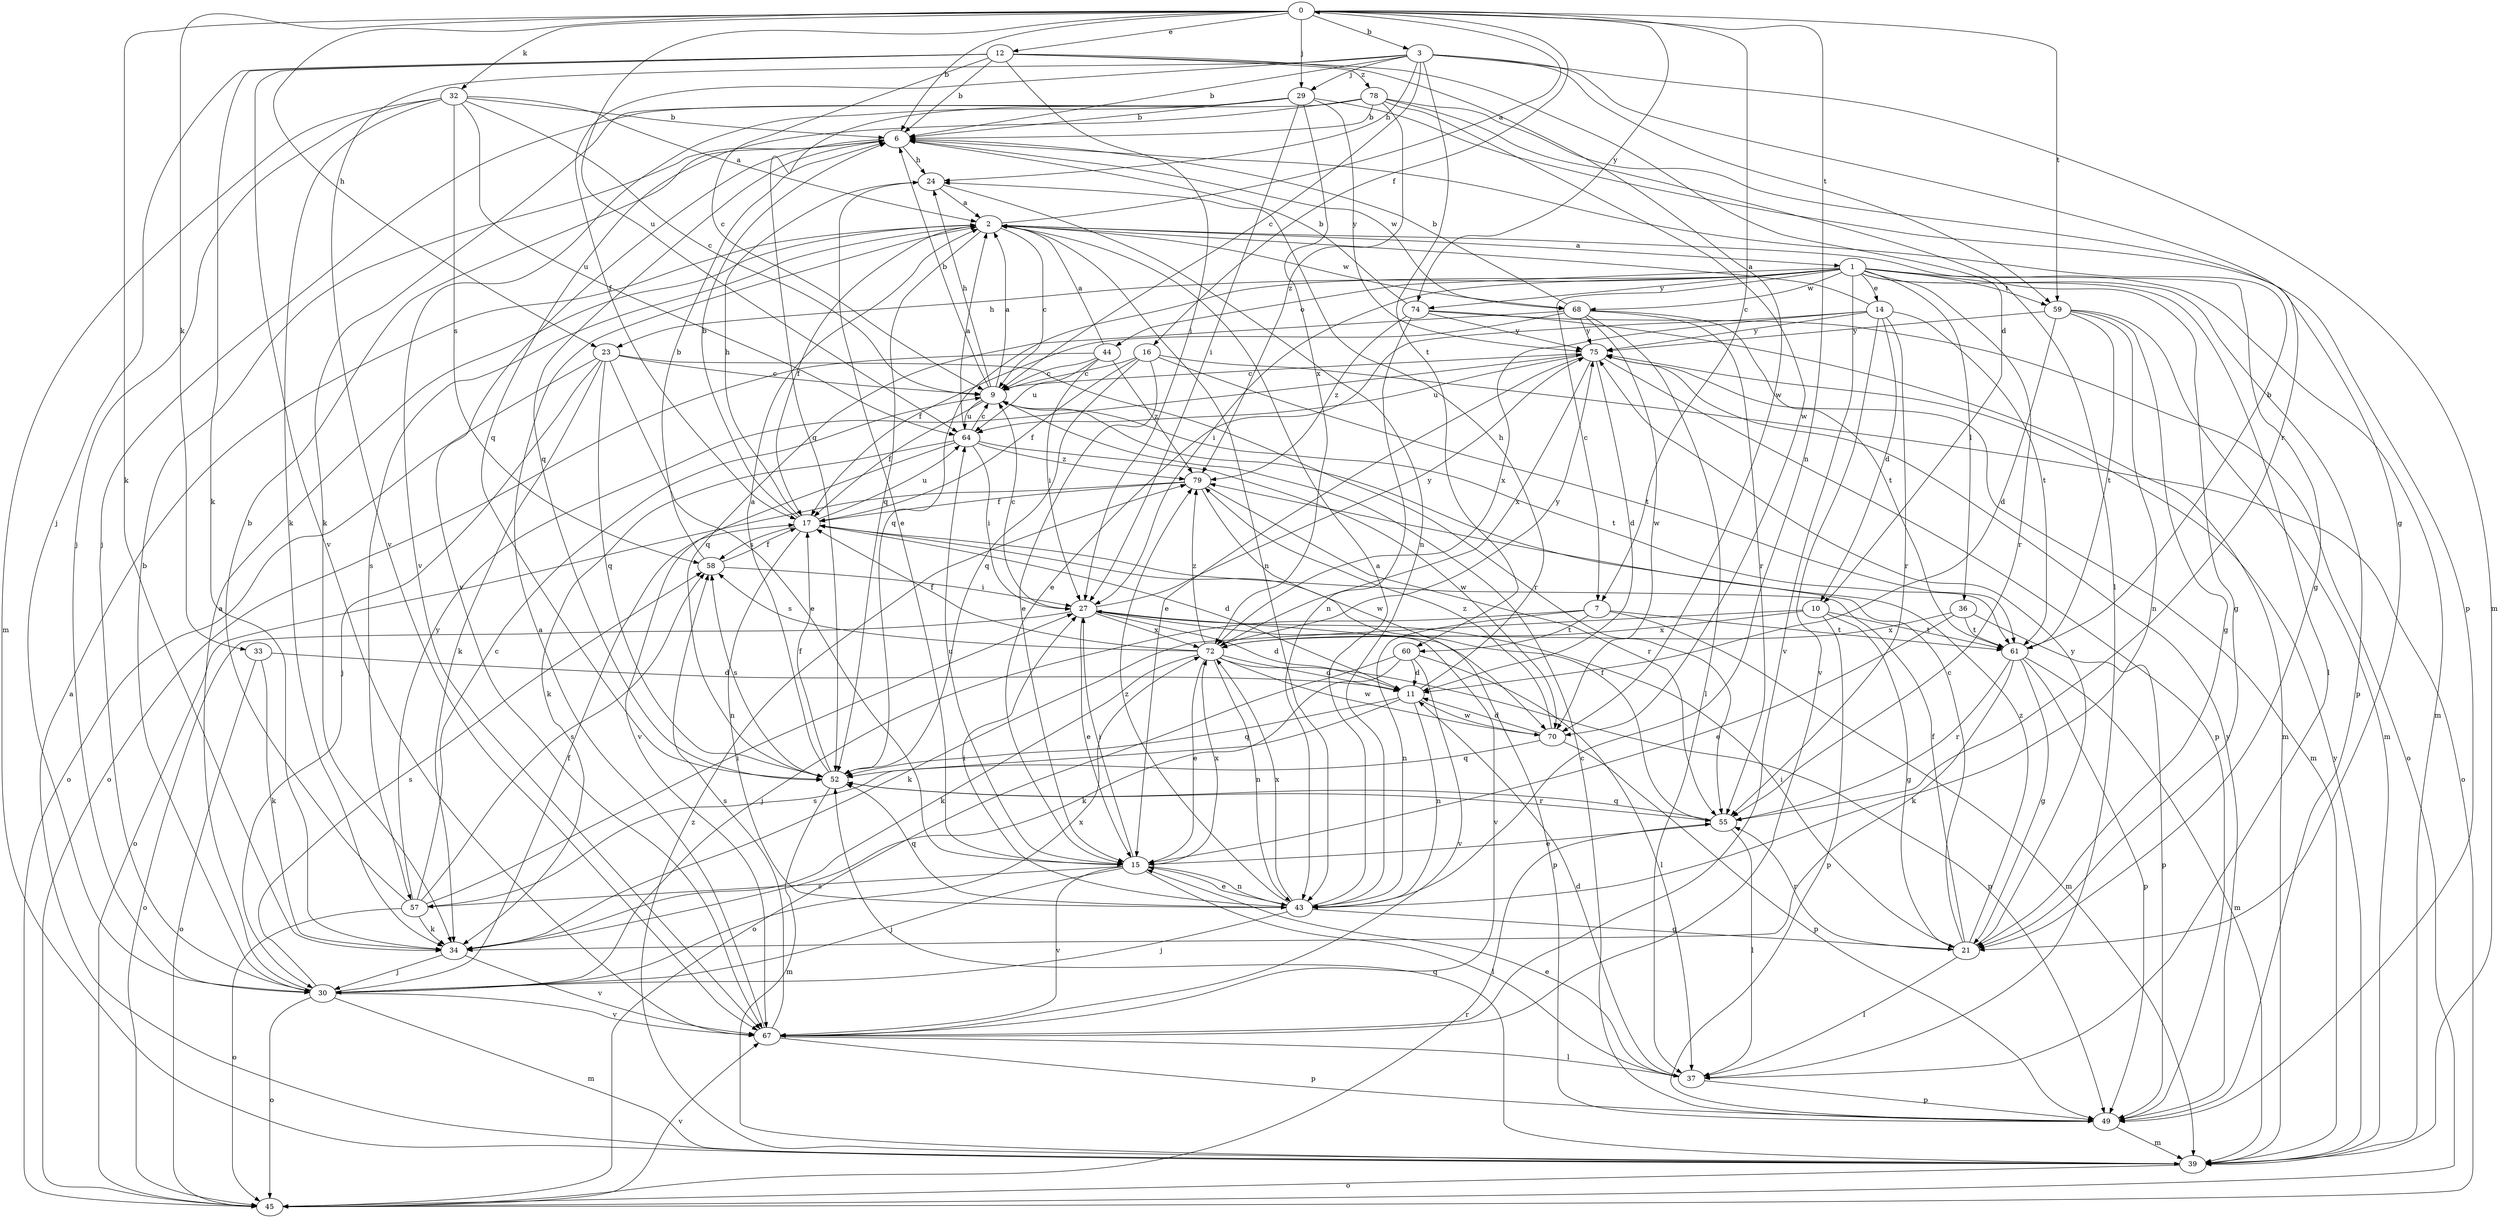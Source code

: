 strict digraph  {
0;
1;
2;
3;
6;
7;
9;
10;
11;
12;
14;
15;
16;
17;
21;
23;
24;
27;
29;
30;
32;
33;
34;
36;
37;
39;
43;
44;
45;
49;
52;
55;
57;
58;
59;
60;
61;
64;
67;
68;
70;
72;
74;
75;
78;
79;
0 -> 3  [label=b];
0 -> 6  [label=b];
0 -> 7  [label=c];
0 -> 12  [label=e];
0 -> 16  [label=f];
0 -> 23  [label=h];
0 -> 29  [label=j];
0 -> 32  [label=k];
0 -> 33  [label=k];
0 -> 34  [label=k];
0 -> 43  [label=n];
0 -> 59  [label=t];
0 -> 64  [label=u];
0 -> 74  [label=y];
1 -> 7  [label=c];
1 -> 14  [label=e];
1 -> 21  [label=g];
1 -> 23  [label=h];
1 -> 27  [label=i];
1 -> 36  [label=l];
1 -> 37  [label=l];
1 -> 39  [label=m];
1 -> 44  [label=o];
1 -> 49  [label=p];
1 -> 52  [label=q];
1 -> 55  [label=r];
1 -> 59  [label=t];
1 -> 67  [label=v];
1 -> 68  [label=w];
1 -> 74  [label=y];
2 -> 0  [label=a];
2 -> 1  [label=a];
2 -> 9  [label=c];
2 -> 17  [label=f];
2 -> 21  [label=g];
2 -> 43  [label=n];
2 -> 52  [label=q];
2 -> 57  [label=s];
2 -> 68  [label=w];
3 -> 6  [label=b];
3 -> 9  [label=c];
3 -> 17  [label=f];
3 -> 24  [label=h];
3 -> 29  [label=j];
3 -> 39  [label=m];
3 -> 55  [label=r];
3 -> 59  [label=t];
3 -> 60  [label=t];
3 -> 67  [label=v];
6 -> 24  [label=h];
6 -> 52  [label=q];
6 -> 67  [label=v];
6 -> 68  [label=w];
7 -> 30  [label=j];
7 -> 39  [label=m];
7 -> 43  [label=n];
7 -> 60  [label=t];
7 -> 61  [label=t];
9 -> 2  [label=a];
9 -> 6  [label=b];
9 -> 17  [label=f];
9 -> 24  [label=h];
9 -> 61  [label=t];
9 -> 64  [label=u];
10 -> 21  [label=g];
10 -> 34  [label=k];
10 -> 49  [label=p];
10 -> 61  [label=t];
10 -> 72  [label=x];
11 -> 24  [label=h];
11 -> 43  [label=n];
11 -> 52  [label=q];
11 -> 57  [label=s];
11 -> 70  [label=w];
12 -> 6  [label=b];
12 -> 9  [label=c];
12 -> 10  [label=d];
12 -> 27  [label=i];
12 -> 30  [label=j];
12 -> 34  [label=k];
12 -> 67  [label=v];
12 -> 70  [label=w];
12 -> 78  [label=z];
14 -> 2  [label=a];
14 -> 10  [label=d];
14 -> 15  [label=e];
14 -> 55  [label=r];
14 -> 61  [label=t];
14 -> 67  [label=v];
14 -> 72  [label=x];
14 -> 75  [label=y];
15 -> 27  [label=i];
15 -> 30  [label=j];
15 -> 37  [label=l];
15 -> 43  [label=n];
15 -> 57  [label=s];
15 -> 64  [label=u];
15 -> 67  [label=v];
15 -> 72  [label=x];
16 -> 9  [label=c];
16 -> 15  [label=e];
16 -> 17  [label=f];
16 -> 45  [label=o];
16 -> 52  [label=q];
16 -> 61  [label=t];
17 -> 6  [label=b];
17 -> 11  [label=d];
17 -> 24  [label=h];
17 -> 43  [label=n];
17 -> 58  [label=s];
17 -> 64  [label=u];
21 -> 9  [label=c];
21 -> 17  [label=f];
21 -> 27  [label=i];
21 -> 37  [label=l];
21 -> 55  [label=r];
21 -> 75  [label=y];
21 -> 79  [label=z];
23 -> 9  [label=c];
23 -> 15  [label=e];
23 -> 30  [label=j];
23 -> 34  [label=k];
23 -> 45  [label=o];
23 -> 52  [label=q];
23 -> 55  [label=r];
24 -> 2  [label=a];
24 -> 15  [label=e];
24 -> 43  [label=n];
27 -> 9  [label=c];
27 -> 11  [label=d];
27 -> 15  [label=e];
27 -> 45  [label=o];
27 -> 49  [label=p];
27 -> 67  [label=v];
27 -> 72  [label=x];
27 -> 75  [label=y];
29 -> 6  [label=b];
29 -> 27  [label=i];
29 -> 34  [label=k];
29 -> 49  [label=p];
29 -> 52  [label=q];
29 -> 67  [label=v];
29 -> 72  [label=x];
29 -> 75  [label=y];
30 -> 2  [label=a];
30 -> 6  [label=b];
30 -> 17  [label=f];
30 -> 39  [label=m];
30 -> 45  [label=o];
30 -> 58  [label=s];
30 -> 67  [label=v];
30 -> 72  [label=x];
32 -> 2  [label=a];
32 -> 6  [label=b];
32 -> 9  [label=c];
32 -> 30  [label=j];
32 -> 34  [label=k];
32 -> 39  [label=m];
32 -> 58  [label=s];
32 -> 64  [label=u];
33 -> 11  [label=d];
33 -> 34  [label=k];
33 -> 45  [label=o];
34 -> 30  [label=j];
34 -> 67  [label=v];
36 -> 15  [label=e];
36 -> 49  [label=p];
36 -> 61  [label=t];
36 -> 72  [label=x];
37 -> 11  [label=d];
37 -> 15  [label=e];
37 -> 49  [label=p];
39 -> 2  [label=a];
39 -> 45  [label=o];
39 -> 52  [label=q];
39 -> 75  [label=y];
39 -> 79  [label=z];
43 -> 2  [label=a];
43 -> 15  [label=e];
43 -> 21  [label=g];
43 -> 27  [label=i];
43 -> 30  [label=j];
43 -> 52  [label=q];
43 -> 72  [label=x];
43 -> 79  [label=z];
44 -> 2  [label=a];
44 -> 9  [label=c];
44 -> 27  [label=i];
44 -> 45  [label=o];
44 -> 64  [label=u];
44 -> 79  [label=z];
45 -> 55  [label=r];
45 -> 67  [label=v];
49 -> 9  [label=c];
49 -> 39  [label=m];
49 -> 75  [label=y];
52 -> 2  [label=a];
52 -> 17  [label=f];
52 -> 39  [label=m];
52 -> 55  [label=r];
52 -> 58  [label=s];
55 -> 15  [label=e];
55 -> 17  [label=f];
55 -> 37  [label=l];
55 -> 52  [label=q];
57 -> 6  [label=b];
57 -> 9  [label=c];
57 -> 27  [label=i];
57 -> 34  [label=k];
57 -> 45  [label=o];
57 -> 58  [label=s];
57 -> 75  [label=y];
58 -> 6  [label=b];
58 -> 17  [label=f];
58 -> 27  [label=i];
59 -> 11  [label=d];
59 -> 21  [label=g];
59 -> 39  [label=m];
59 -> 43  [label=n];
59 -> 61  [label=t];
59 -> 75  [label=y];
60 -> 11  [label=d];
60 -> 34  [label=k];
60 -> 37  [label=l];
60 -> 45  [label=o];
60 -> 67  [label=v];
61 -> 6  [label=b];
61 -> 21  [label=g];
61 -> 34  [label=k];
61 -> 39  [label=m];
61 -> 49  [label=p];
61 -> 55  [label=r];
64 -> 2  [label=a];
64 -> 9  [label=c];
64 -> 27  [label=i];
64 -> 34  [label=k];
64 -> 67  [label=v];
64 -> 70  [label=w];
64 -> 79  [label=z];
67 -> 2  [label=a];
67 -> 37  [label=l];
67 -> 49  [label=p];
67 -> 58  [label=s];
68 -> 6  [label=b];
68 -> 17  [label=f];
68 -> 37  [label=l];
68 -> 52  [label=q];
68 -> 55  [label=r];
68 -> 61  [label=t];
68 -> 70  [label=w];
68 -> 75  [label=y];
70 -> 11  [label=d];
70 -> 49  [label=p];
70 -> 52  [label=q];
70 -> 79  [label=z];
72 -> 11  [label=d];
72 -> 15  [label=e];
72 -> 17  [label=f];
72 -> 34  [label=k];
72 -> 43  [label=n];
72 -> 49  [label=p];
72 -> 58  [label=s];
72 -> 70  [label=w];
72 -> 75  [label=y];
72 -> 79  [label=z];
74 -> 6  [label=b];
74 -> 39  [label=m];
74 -> 43  [label=n];
74 -> 45  [label=o];
74 -> 75  [label=y];
74 -> 79  [label=z];
75 -> 9  [label=c];
75 -> 11  [label=d];
75 -> 15  [label=e];
75 -> 39  [label=m];
75 -> 49  [label=p];
75 -> 64  [label=u];
75 -> 72  [label=x];
78 -> 6  [label=b];
78 -> 21  [label=g];
78 -> 30  [label=j];
78 -> 37  [label=l];
78 -> 52  [label=q];
78 -> 70  [label=w];
78 -> 79  [label=z];
79 -> 17  [label=f];
79 -> 45  [label=o];
79 -> 55  [label=r];
79 -> 70  [label=w];
}
